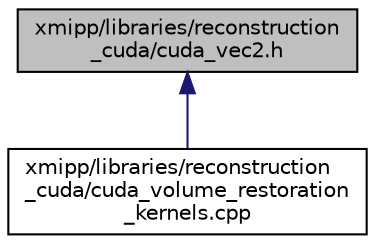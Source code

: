 digraph "xmipp/libraries/reconstruction_cuda/cuda_vec2.h"
{
  edge [fontname="Helvetica",fontsize="10",labelfontname="Helvetica",labelfontsize="10"];
  node [fontname="Helvetica",fontsize="10",shape=record];
  Node2 [label="xmipp/libraries/reconstruction\l_cuda/cuda_vec2.h",height=0.2,width=0.4,color="black", fillcolor="grey75", style="filled", fontcolor="black"];
  Node2 -> Node3 [dir="back",color="midnightblue",fontsize="10",style="solid",fontname="Helvetica"];
  Node3 [label="xmipp/libraries/reconstruction\l_cuda/cuda_volume_restoration\l_kernels.cpp",height=0.2,width=0.4,color="black", fillcolor="white", style="filled",URL="$cuda__volume__restoration__kernels_8cpp.html"];
}
